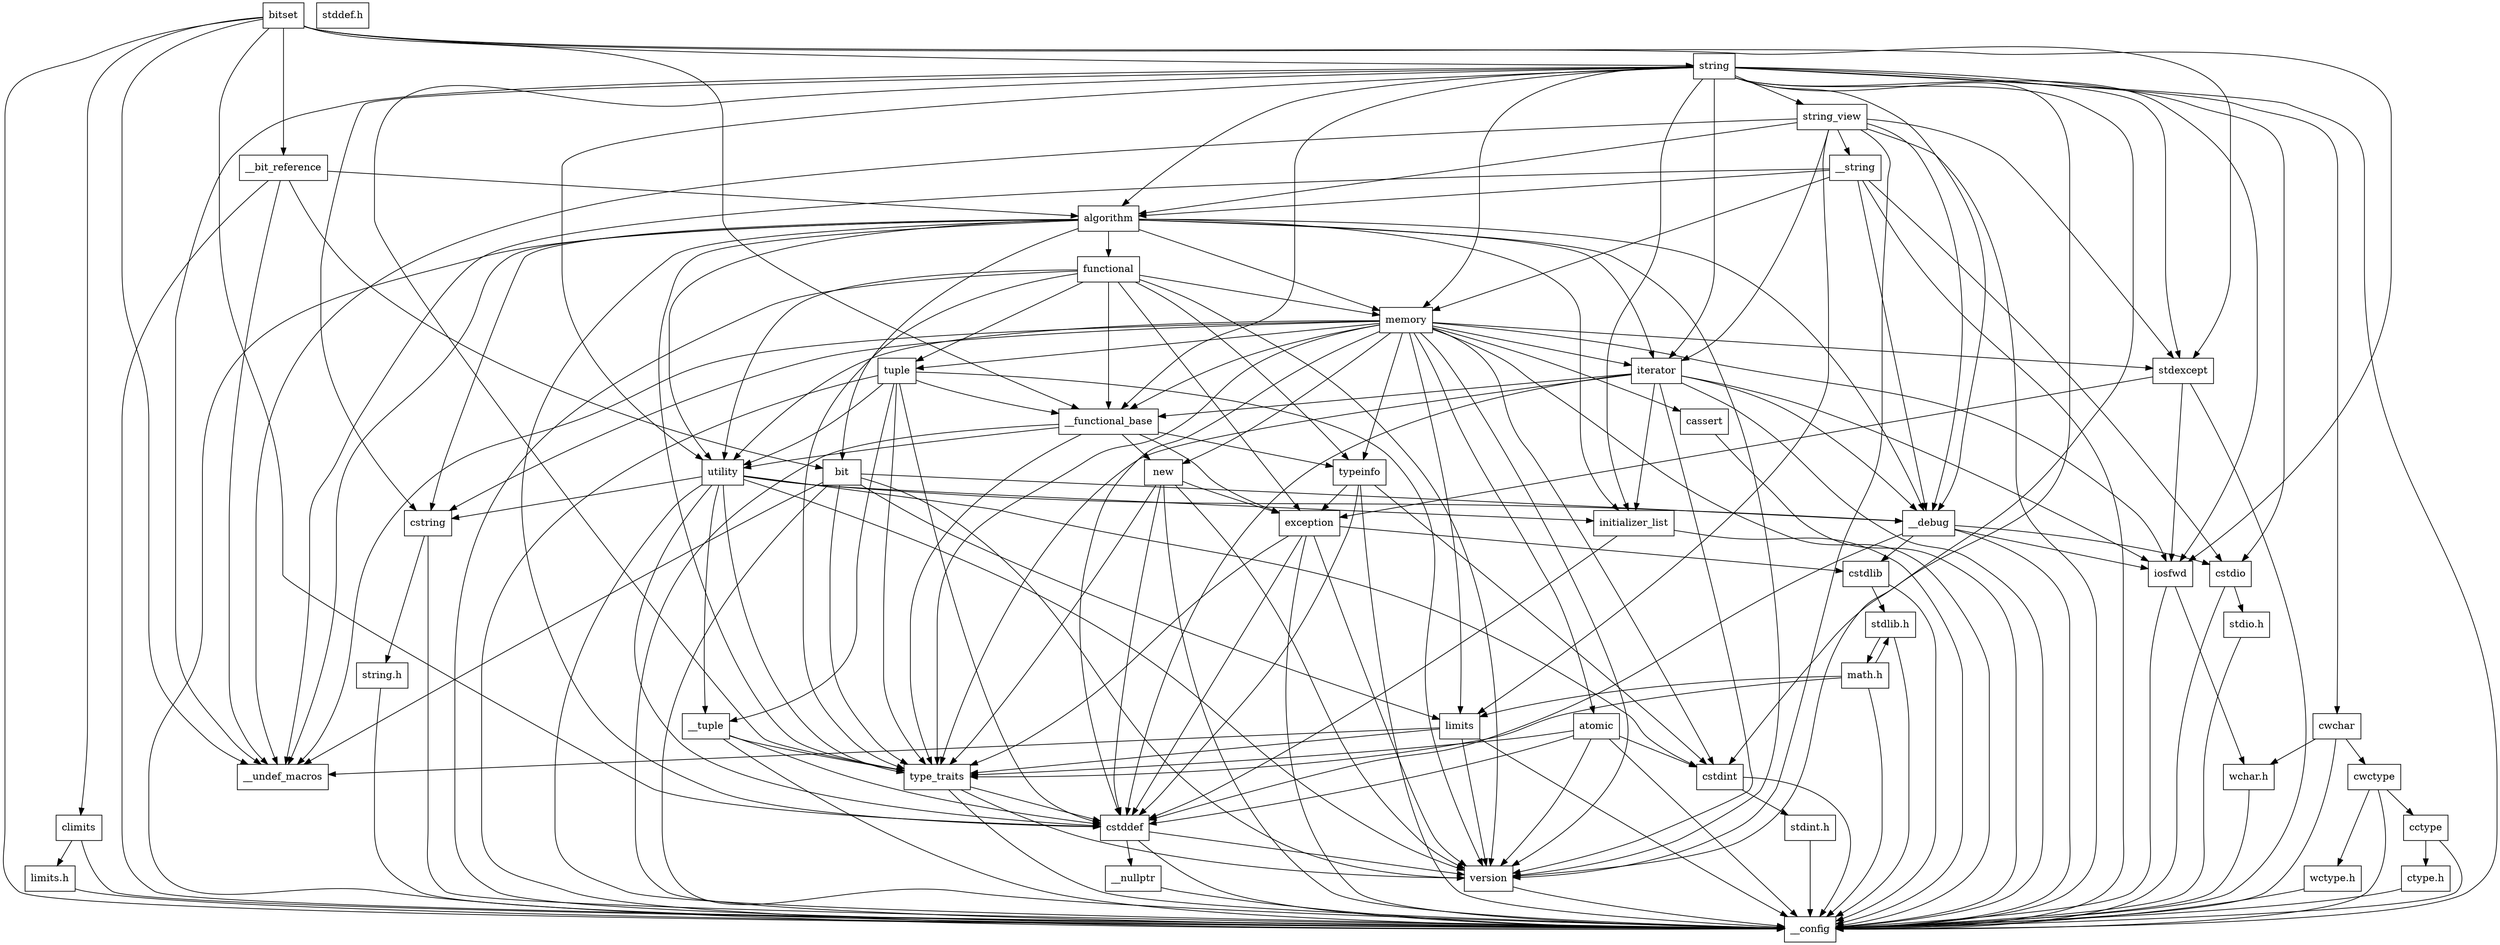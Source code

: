 digraph "dependencies" {
  header_1 [ shape="box", label="bitset"];
  header_2 [ shape="box", label="__config"];
  header_11 [ shape="box", label="__bit_reference"];
  header_12 [ shape="box", label="bit"];
  header_13 [ shape="box", label="limits"];
  header_14 [ shape="box", label="type_traits"];
  header_15 [ shape="box", label="cstddef"];
  header_16 [ shape="box", label="version"];
  header_19 [ shape="box", label="__nullptr"];
  header_20 [ shape="box", label="__undef_macros"];
  header_21 [ shape="box", label="__debug"];
  header_22 [ shape="box", label="iosfwd"];
  header_23 [ shape="box", label="wchar.h"];
  header_28 [ shape="box", label="stddef.h"];
  header_38 [ shape="box", label="cstdlib"];
  header_39 [ shape="box", label="stdlib.h"];
  header_67 [ shape="box", label="math.h"];
  header_79 [ shape="box", label="cstdio"];
  header_80 [ shape="box", label="stdio.h"];
  header_89 [ shape="box", label="algorithm"];
  header_90 [ shape="box", label="initializer_list"];
  header_91 [ shape="box", label="cstring"];
  header_92 [ shape="box", label="string.h"];
  header_95 [ shape="box", label="utility"];
  header_96 [ shape="box", label="__tuple"];
  header_97 [ shape="box", label="cstdint"];
  header_98 [ shape="box", label="stdint.h"];
  header_102 [ shape="box", label="memory"];
  header_103 [ shape="box", label="typeinfo"];
  header_104 [ shape="box", label="exception"];
  header_105 [ shape="box", label="new"];
  header_106 [ shape="box", label="iterator"];
  header_107 [ shape="box", label="__functional_base"];
  header_108 [ shape="box", label="tuple"];
  header_109 [ shape="box", label="stdexcept"];
  header_110 [ shape="box", label="cassert"];
  header_112 [ shape="box", label="atomic"];
  header_113 [ shape="box", label="functional"];
  header_114 [ shape="box", label="climits"];
  header_115 [ shape="box", label="limits.h"];
  header_124 [ shape="box", label="string"];
  header_125 [ shape="box", label="string_view"];
  header_126 [ shape="box", label="__string"];
  header_127 [ shape="box", label="cwchar"];
  header_128 [ shape="box", label="cwctype"];
  header_129 [ shape="box", label="cctype"];
  header_130 [ shape="box", label="ctype.h"];
  header_132 [ shape="box", label="wctype.h"];
  header_21 -> header_2;
  header_21 -> header_22;
  header_21 -> header_38;
  header_21 -> header_79;
  header_21 -> header_15;
  header_80 -> header_2;
  header_132 -> header_2;
  header_130 -> header_2;
  header_1 -> header_2;
  header_1 -> header_11;
  header_1 -> header_15;
  header_1 -> header_114;
  header_1 -> header_124;
  header_1 -> header_109;
  header_1 -> header_22;
  header_1 -> header_107;
  header_1 -> header_20;
  header_112 -> header_2;
  header_112 -> header_15;
  header_112 -> header_97;
  header_112 -> header_14;
  header_112 -> header_16;
  header_19 -> header_2;
  header_129 -> header_2;
  header_129 -> header_130;
  header_22 -> header_2;
  header_22 -> header_23;
  header_12 -> header_2;
  header_12 -> header_13;
  header_12 -> header_14;
  header_12 -> header_16;
  header_12 -> header_21;
  header_12 -> header_20;
  header_13 -> header_2;
  header_13 -> header_14;
  header_13 -> header_20;
  header_13 -> header_16;
  header_128 -> header_2;
  header_128 -> header_129;
  header_128 -> header_132;
  header_23 -> header_2;
  header_39 -> header_2;
  header_39 -> header_67;
  header_67 -> header_2;
  header_67 -> header_39;
  header_67 -> header_14;
  header_67 -> header_13;
  header_127 -> header_2;
  header_127 -> header_128;
  header_127 -> header_23;
  header_95 -> header_2;
  header_95 -> header_96;
  header_95 -> header_14;
  header_95 -> header_90;
  header_95 -> header_15;
  header_95 -> header_91;
  header_95 -> header_97;
  header_95 -> header_16;
  header_95 -> header_21;
  header_102 -> header_2;
  header_102 -> header_14;
  header_102 -> header_103;
  header_102 -> header_15;
  header_102 -> header_97;
  header_102 -> header_105;
  header_102 -> header_95;
  header_102 -> header_13;
  header_102 -> header_106;
  header_102 -> header_107;
  header_102 -> header_22;
  header_102 -> header_108;
  header_102 -> header_109;
  header_102 -> header_91;
  header_102 -> header_110;
  header_102 -> header_112;
  header_102 -> header_16;
  header_102 -> header_20;
  header_108 -> header_2;
  header_108 -> header_96;
  header_108 -> header_15;
  header_108 -> header_14;
  header_108 -> header_107;
  header_108 -> header_95;
  header_108 -> header_16;
  header_115 -> header_2;
  header_126 -> header_2;
  header_126 -> header_89;
  header_126 -> header_79;
  header_126 -> header_102;
  header_126 -> header_21;
  header_126 -> header_20;
  header_104 -> header_2;
  header_104 -> header_15;
  header_104 -> header_38;
  header_104 -> header_14;
  header_104 -> header_16;
  header_92 -> header_2;
  header_38 -> header_2;
  header_38 -> header_39;
  header_113 -> header_2;
  header_113 -> header_14;
  header_113 -> header_103;
  header_113 -> header_104;
  header_113 -> header_102;
  header_113 -> header_108;
  header_113 -> header_95;
  header_113 -> header_16;
  header_113 -> header_107;
  header_91 -> header_2;
  header_91 -> header_92;
  header_89 -> header_2;
  header_89 -> header_90;
  header_89 -> header_14;
  header_89 -> header_91;
  header_89 -> header_95;
  header_89 -> header_102;
  header_89 -> header_113;
  header_89 -> header_106;
  header_89 -> header_15;
  header_89 -> header_12;
  header_89 -> header_16;
  header_89 -> header_21;
  header_89 -> header_20;
  header_96 -> header_2;
  header_96 -> header_15;
  header_96 -> header_14;
  header_15 -> header_2;
  header_15 -> header_16;
  header_15 -> header_19;
  header_90 -> header_2;
  header_90 -> header_15;
  header_109 -> header_2;
  header_109 -> header_104;
  header_109 -> header_22;
  header_97 -> header_2;
  header_97 -> header_98;
  header_16 -> header_2;
  header_98 -> header_2;
  header_14 -> header_2;
  header_14 -> header_15;
  header_14 -> header_16;
  header_110 -> header_2;
  header_103 -> header_2;
  header_103 -> header_104;
  header_103 -> header_15;
  header_103 -> header_97;
  header_106 -> header_2;
  header_106 -> header_22;
  header_106 -> header_107;
  header_106 -> header_14;
  header_106 -> header_15;
  header_106 -> header_90;
  header_106 -> header_16;
  header_106 -> header_21;
  header_124 -> header_2;
  header_124 -> header_125;
  header_124 -> header_22;
  header_124 -> header_91;
  header_124 -> header_79;
  header_124 -> header_127;
  header_124 -> header_89;
  header_124 -> header_106;
  header_124 -> header_95;
  header_124 -> header_102;
  header_124 -> header_109;
  header_124 -> header_14;
  header_124 -> header_90;
  header_124 -> header_107;
  header_124 -> header_16;
  header_124 -> header_97;
  header_124 -> header_21;
  header_124 -> header_20;
  header_107 -> header_2;
  header_107 -> header_14;
  header_107 -> header_103;
  header_107 -> header_104;
  header_107 -> header_105;
  header_107 -> header_95;
  header_114 -> header_2;
  header_114 -> header_115;
  header_79 -> header_2;
  header_79 -> header_80;
  header_11 -> header_2;
  header_11 -> header_12;
  header_11 -> header_89;
  header_11 -> header_20;
  header_125 -> header_2;
  header_125 -> header_126;
  header_125 -> header_89;
  header_125 -> header_106;
  header_125 -> header_13;
  header_125 -> header_109;
  header_125 -> header_16;
  header_125 -> header_21;
  header_125 -> header_20;
  header_105 -> header_2;
  header_105 -> header_104;
  header_105 -> header_14;
  header_105 -> header_15;
  header_105 -> header_16;
}
